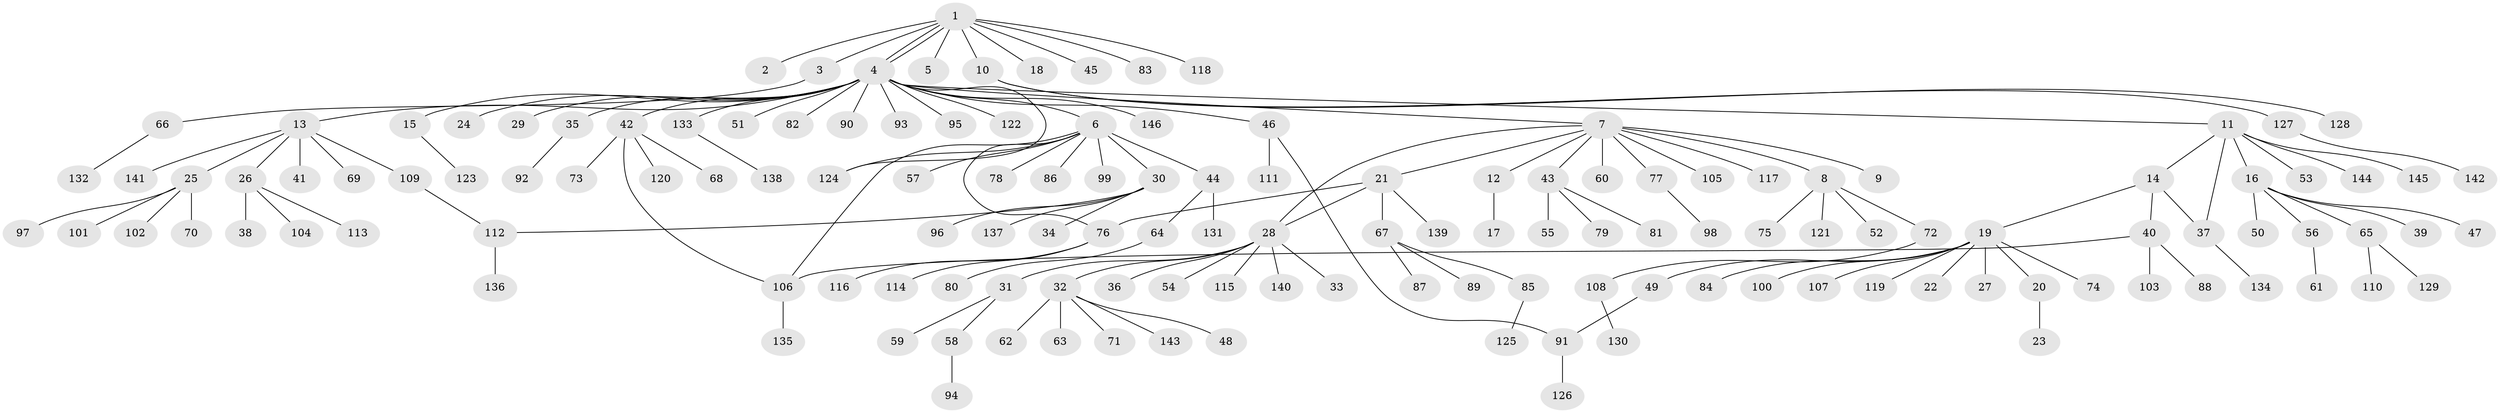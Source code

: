 // coarse degree distribution, {9: 0.008695652173913044, 1: 0.7217391304347827, 2: 0.06086956521739131, 21: 0.008695652173913044, 12: 0.008695652173913044, 10: 0.017391304347826087, 5: 0.02608695652173913, 3: 0.05217391304347826, 6: 0.02608695652173913, 4: 0.06086956521739131, 8: 0.008695652173913044}
// Generated by graph-tools (version 1.1) at 2025/41/03/06/25 10:41:46]
// undirected, 146 vertices, 154 edges
graph export_dot {
graph [start="1"]
  node [color=gray90,style=filled];
  1;
  2;
  3;
  4;
  5;
  6;
  7;
  8;
  9;
  10;
  11;
  12;
  13;
  14;
  15;
  16;
  17;
  18;
  19;
  20;
  21;
  22;
  23;
  24;
  25;
  26;
  27;
  28;
  29;
  30;
  31;
  32;
  33;
  34;
  35;
  36;
  37;
  38;
  39;
  40;
  41;
  42;
  43;
  44;
  45;
  46;
  47;
  48;
  49;
  50;
  51;
  52;
  53;
  54;
  55;
  56;
  57;
  58;
  59;
  60;
  61;
  62;
  63;
  64;
  65;
  66;
  67;
  68;
  69;
  70;
  71;
  72;
  73;
  74;
  75;
  76;
  77;
  78;
  79;
  80;
  81;
  82;
  83;
  84;
  85;
  86;
  87;
  88;
  89;
  90;
  91;
  92;
  93;
  94;
  95;
  96;
  97;
  98;
  99;
  100;
  101;
  102;
  103;
  104;
  105;
  106;
  107;
  108;
  109;
  110;
  111;
  112;
  113;
  114;
  115;
  116;
  117;
  118;
  119;
  120;
  121;
  122;
  123;
  124;
  125;
  126;
  127;
  128;
  129;
  130;
  131;
  132;
  133;
  134;
  135;
  136;
  137;
  138;
  139;
  140;
  141;
  142;
  143;
  144;
  145;
  146;
  1 -- 2;
  1 -- 3;
  1 -- 4;
  1 -- 4;
  1 -- 5;
  1 -- 10;
  1 -- 18;
  1 -- 45;
  1 -- 83;
  1 -- 118;
  3 -- 66;
  4 -- 6;
  4 -- 7;
  4 -- 11;
  4 -- 13;
  4 -- 15;
  4 -- 24;
  4 -- 29;
  4 -- 35;
  4 -- 42;
  4 -- 46;
  4 -- 51;
  4 -- 82;
  4 -- 90;
  4 -- 93;
  4 -- 95;
  4 -- 122;
  4 -- 124;
  4 -- 133;
  4 -- 146;
  6 -- 30;
  6 -- 44;
  6 -- 57;
  6 -- 76;
  6 -- 78;
  6 -- 86;
  6 -- 99;
  6 -- 106;
  6 -- 124;
  7 -- 8;
  7 -- 9;
  7 -- 12;
  7 -- 21;
  7 -- 28;
  7 -- 43;
  7 -- 60;
  7 -- 77;
  7 -- 105;
  7 -- 117;
  8 -- 52;
  8 -- 72;
  8 -- 75;
  8 -- 121;
  10 -- 127;
  10 -- 128;
  11 -- 14;
  11 -- 16;
  11 -- 37;
  11 -- 53;
  11 -- 144;
  11 -- 145;
  12 -- 17;
  13 -- 25;
  13 -- 26;
  13 -- 41;
  13 -- 69;
  13 -- 109;
  13 -- 141;
  14 -- 19;
  14 -- 37;
  14 -- 40;
  15 -- 123;
  16 -- 39;
  16 -- 47;
  16 -- 50;
  16 -- 56;
  16 -- 65;
  19 -- 20;
  19 -- 22;
  19 -- 27;
  19 -- 49;
  19 -- 74;
  19 -- 84;
  19 -- 100;
  19 -- 107;
  19 -- 119;
  20 -- 23;
  21 -- 28;
  21 -- 67;
  21 -- 76;
  21 -- 139;
  25 -- 70;
  25 -- 97;
  25 -- 101;
  25 -- 102;
  26 -- 38;
  26 -- 104;
  26 -- 113;
  28 -- 31;
  28 -- 32;
  28 -- 33;
  28 -- 36;
  28 -- 54;
  28 -- 115;
  28 -- 140;
  30 -- 34;
  30 -- 96;
  30 -- 112;
  30 -- 137;
  31 -- 58;
  31 -- 59;
  32 -- 48;
  32 -- 62;
  32 -- 63;
  32 -- 71;
  32 -- 143;
  35 -- 92;
  37 -- 134;
  40 -- 88;
  40 -- 103;
  40 -- 106;
  42 -- 68;
  42 -- 73;
  42 -- 106;
  42 -- 120;
  43 -- 55;
  43 -- 79;
  43 -- 81;
  44 -- 64;
  44 -- 131;
  46 -- 91;
  46 -- 111;
  49 -- 91;
  56 -- 61;
  58 -- 94;
  64 -- 80;
  65 -- 110;
  65 -- 129;
  66 -- 132;
  67 -- 85;
  67 -- 87;
  67 -- 89;
  72 -- 108;
  76 -- 114;
  76 -- 116;
  77 -- 98;
  85 -- 125;
  91 -- 126;
  106 -- 135;
  108 -- 130;
  109 -- 112;
  112 -- 136;
  127 -- 142;
  133 -- 138;
}
